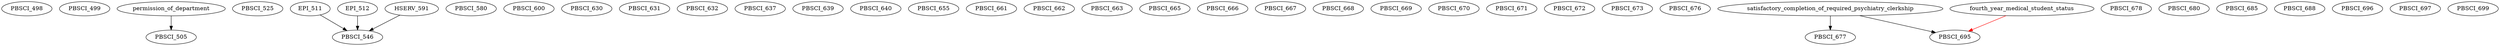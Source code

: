 digraph G {
    PBSCI_498;
    PBSCI_499;
    edge [color=black];
    permission_of_department -> PBSCI_505;
    PBSCI_525;
    edge [color=black];
    EPI_511 -> PBSCI_546;
    EPI_512 -> PBSCI_546;
    HSERV_591 -> PBSCI_546;
    PBSCI_580;
    PBSCI_600;
    PBSCI_630;
    PBSCI_631;
    PBSCI_632;
    PBSCI_637;
    PBSCI_639;
    PBSCI_640;
    PBSCI_655;
    PBSCI_661;
    PBSCI_662;
    PBSCI_663;
    PBSCI_665;
    PBSCI_666;
    PBSCI_667;
    PBSCI_668;
    PBSCI_669;
    PBSCI_670;
    PBSCI_671;
    PBSCI_672;
    PBSCI_673;
    PBSCI_676;
    edge [color=black];
    satisfactory_completion_of_required_psychiatry_clerkship -> PBSCI_677;
    PBSCI_678;
    PBSCI_680;
    PBSCI_685;
    PBSCI_688;
    edge [color=black];
    satisfactory_completion_of_required_psychiatry_clerkship -> PBSCI_695;
    edge [color=red];
    fourth_year_medical_student_status -> PBSCI_695;
    PBSCI_696;
    PBSCI_697;
    PBSCI_699;
}
